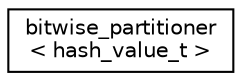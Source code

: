 digraph "Graphical Class Hierarchy"
{
  edge [fontname="Helvetica",fontsize="10",labelfontname="Helvetica",labelfontsize="10"];
  node [fontname="Helvetica",fontsize="10",shape=record];
  rankdir="LR";
  Node0 [label="bitwise_partitioner\l\< hash_value_t \>",height=0.2,width=0.4,color="black", fillcolor="white", style="filled",URL="$structbitwise__partitioner.html",tooltip="Functor to map a hash value to a particular &#39;bin&#39; or partition number that uses bitshifts. Only works when num_partitions is a power of 2. "];
}
